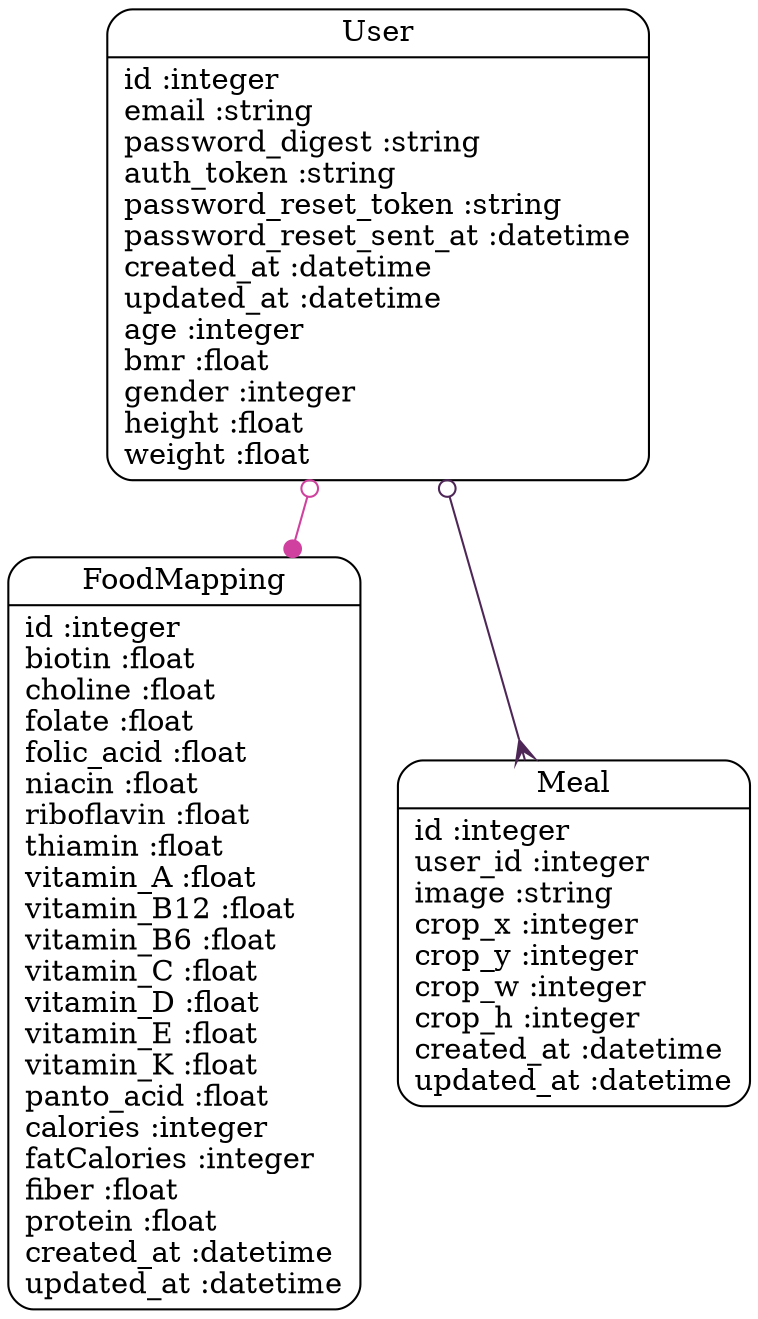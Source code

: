 digraph models_diagram {
	graph[overlap=false, splines=true]
	"FoodMapping" [shape=Mrecord, label="{FoodMapping|id :integer\lbiotin :float\lcholine :float\lfolate :float\lfolic_acid :float\lniacin :float\lriboflavin :float\lthiamin :float\lvitamin_A :float\lvitamin_B12 :float\lvitamin_B6 :float\lvitamin_C :float\lvitamin_D :float\lvitamin_E :float\lvitamin_K :float\lpanto_acid :float\lcalories :integer\lfatCalories :integer\lfiber :float\lprotein :float\lcreated_at :datetime\lupdated_at :datetime\l}"]
	"Meal" [shape=Mrecord, label="{Meal|id :integer\luser_id :integer\limage :string\lcrop_x :integer\lcrop_y :integer\lcrop_w :integer\lcrop_h :integer\lcreated_at :datetime\lupdated_at :datetime\l}"]
	"User" [shape=Mrecord, label="{User|id :integer\lemail :string\lpassword_digest :string\lauth_token :string\lpassword_reset_token :string\lpassword_reset_sent_at :datetime\lcreated_at :datetime\lupdated_at :datetime\lage :integer\lbmr :float\lgender :integer\lheight :float\lweight :float\l}"]
	"User" -> "Meal" [arrowtail=odot, arrowhead=crow, dir=both color="#4E2757"]
	"User" -> "FoodMapping" [arrowtail=odot, arrowhead=dot, dir=both color="#D0419F"]
}
